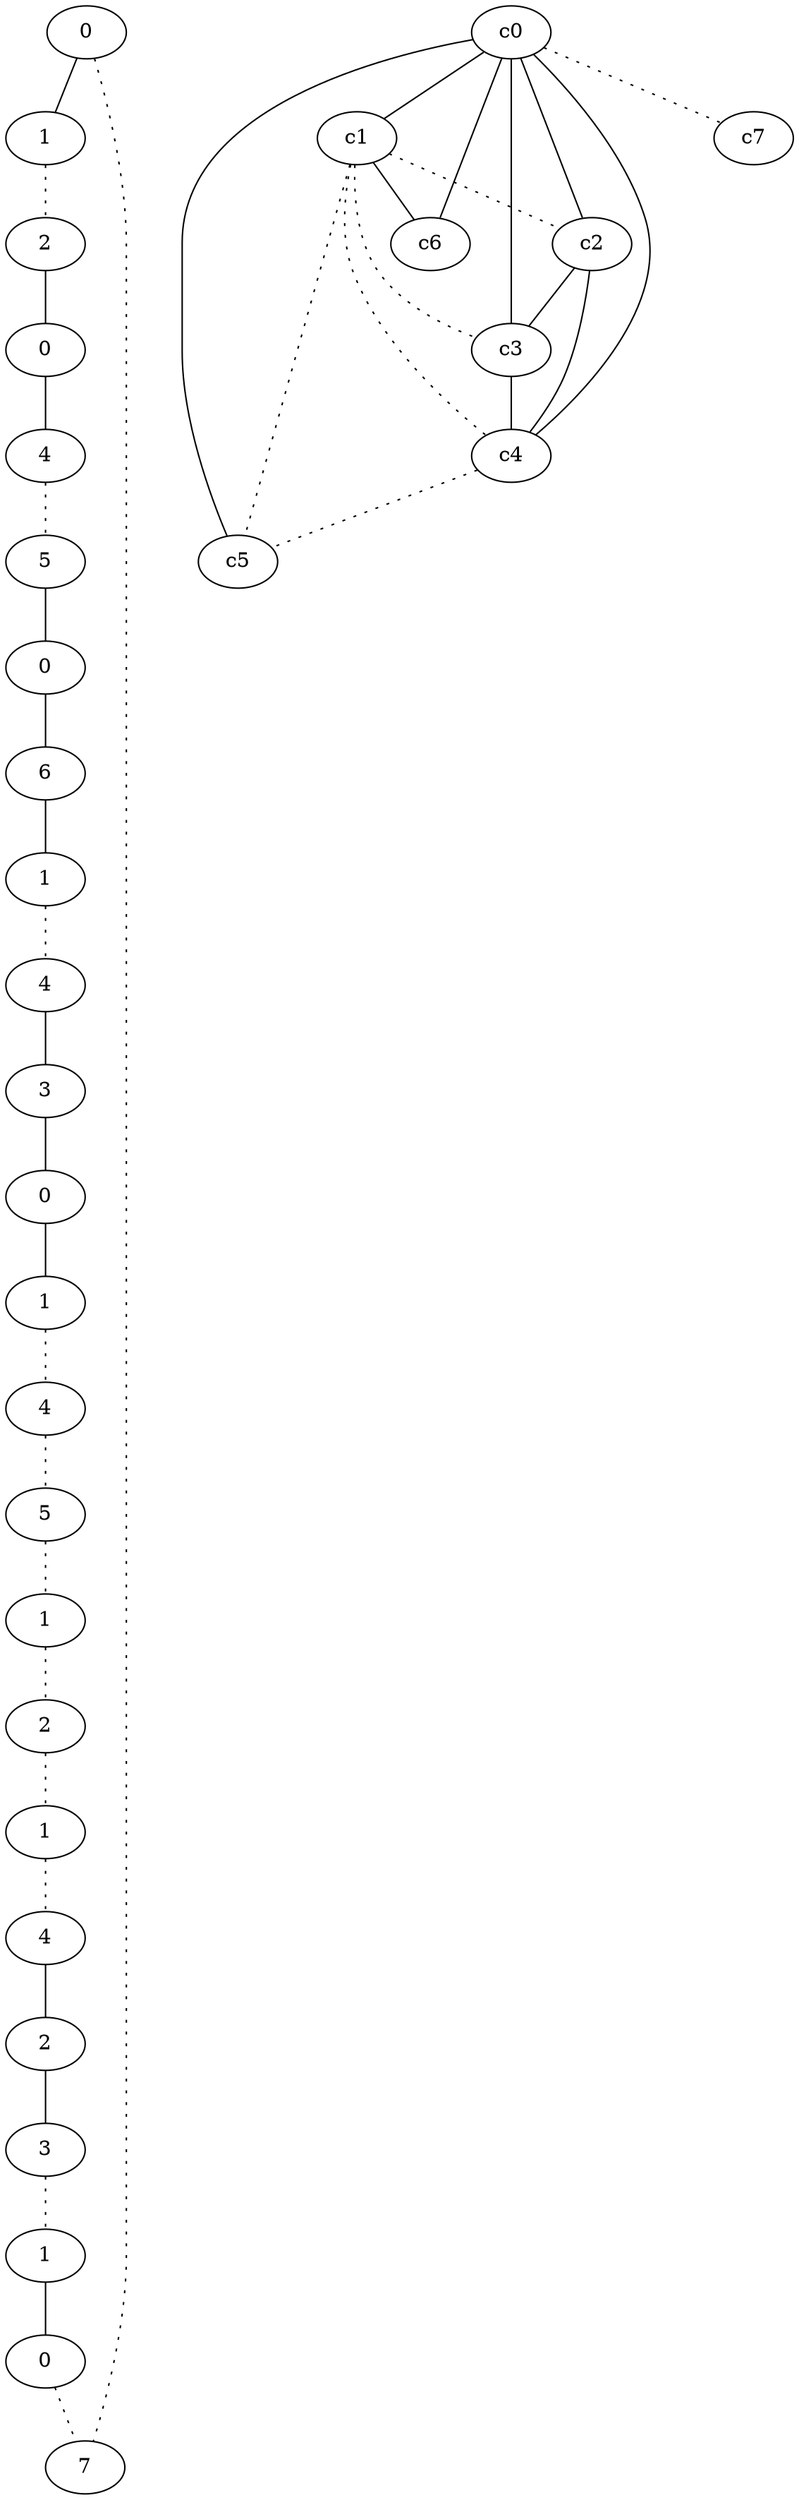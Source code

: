 graph {
a0[label=0];
a1[label=1];
a2[label=2];
a3[label=0];
a4[label=4];
a5[label=5];
a6[label=0];
a7[label=6];
a8[label=1];
a9[label=4];
a10[label=3];
a11[label=0];
a12[label=1];
a13[label=4];
a14[label=5];
a15[label=1];
a16[label=2];
a17[label=1];
a18[label=4];
a19[label=2];
a20[label=3];
a21[label=1];
a22[label=0];
a23[label=7];
a0 -- a1;
a0 -- a23 [style=dotted];
a1 -- a2 [style=dotted];
a2 -- a3;
a3 -- a4;
a4 -- a5 [style=dotted];
a5 -- a6;
a6 -- a7;
a7 -- a8;
a8 -- a9 [style=dotted];
a9 -- a10;
a10 -- a11;
a11 -- a12;
a12 -- a13 [style=dotted];
a13 -- a14 [style=dotted];
a14 -- a15 [style=dotted];
a15 -- a16 [style=dotted];
a16 -- a17 [style=dotted];
a17 -- a18 [style=dotted];
a18 -- a19;
a19 -- a20;
a20 -- a21 [style=dotted];
a21 -- a22;
a22 -- a23 [style=dotted];
c0 -- c1;
c0 -- c2;
c0 -- c3;
c0 -- c4;
c0 -- c5;
c0 -- c6;
c0 -- c7 [style=dotted];
c1 -- c2 [style=dotted];
c1 -- c3 [style=dotted];
c1 -- c4 [style=dotted];
c1 -- c5 [style=dotted];
c1 -- c6;
c2 -- c3;
c2 -- c4;
c3 -- c4;
c4 -- c5 [style=dotted];
}
